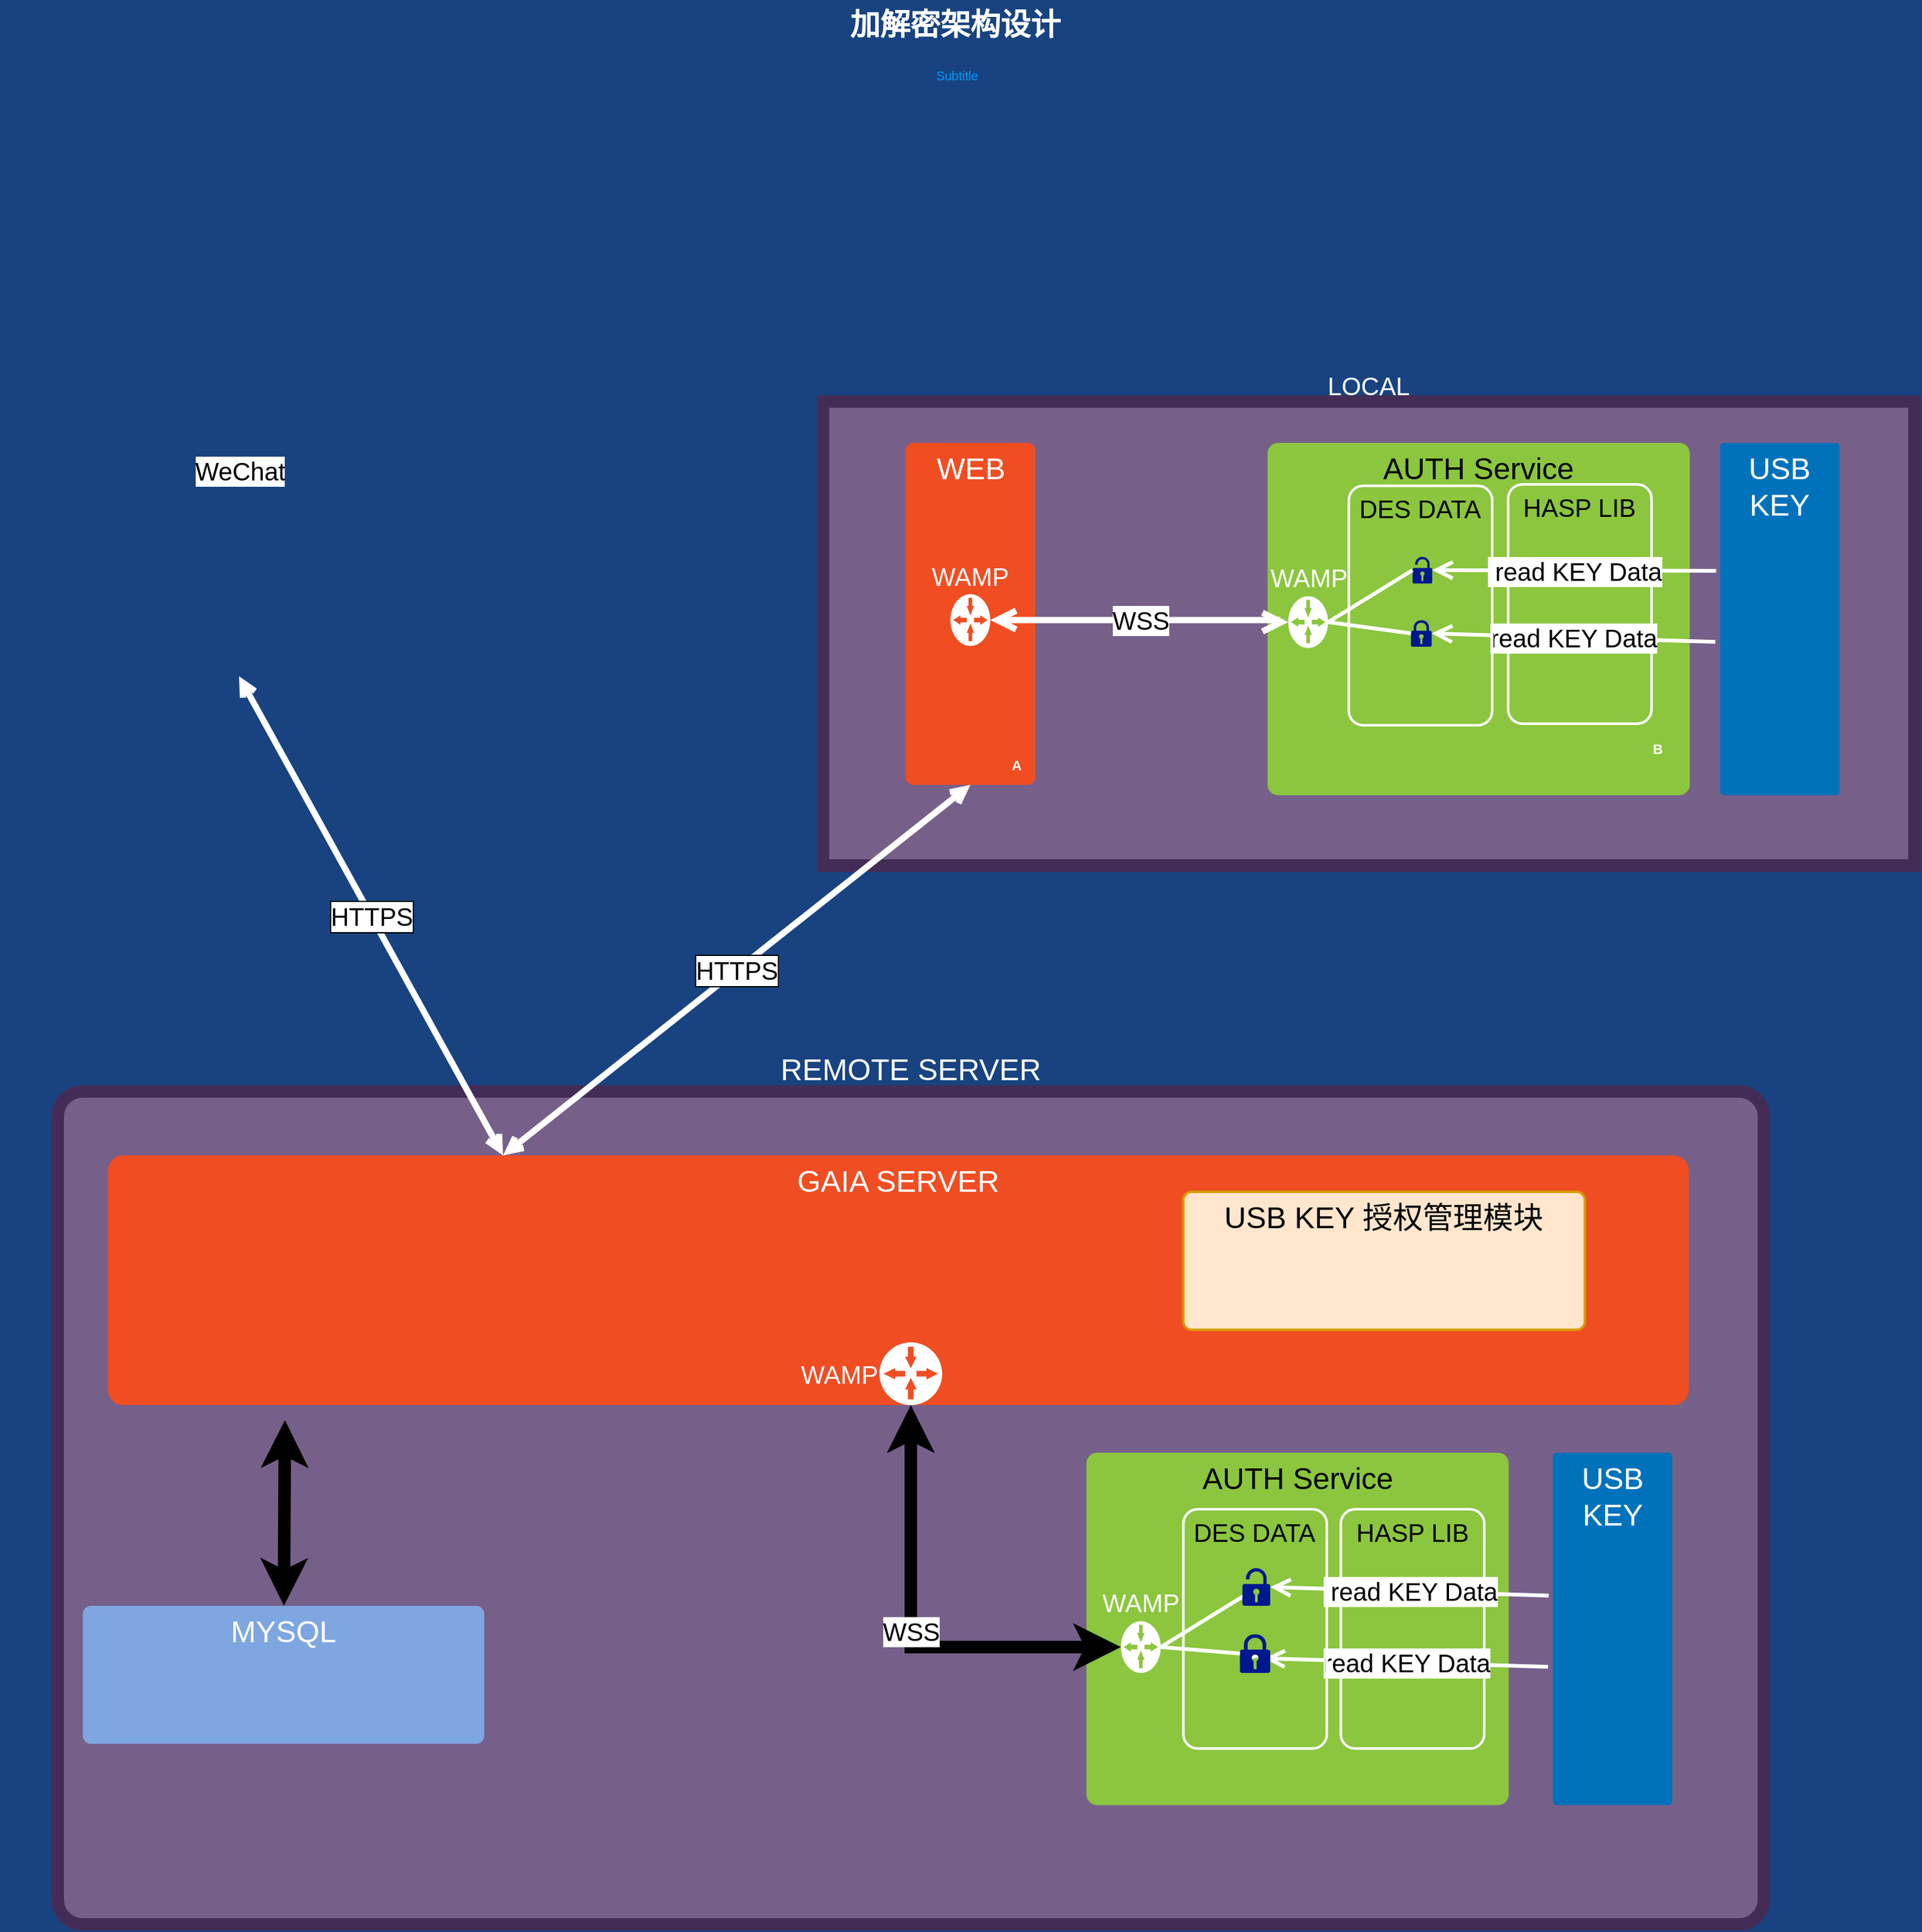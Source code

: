 <mxfile version="14.0.1" type="github">
  <diagram name="Page-1" id="7a6c530e-6e37-e111-ec74-82921da8cc10">
    <mxGraphModel dx="2076" dy="1166" grid="1" gridSize="10" guides="1" tooltips="1" connect="1" arrows="1" fold="1" page="1" pageScale="1.5" pageWidth="1169" pageHeight="826" background="#184380" math="0" shadow="0">
      <root>
        <mxCell id="0" style=";html=1;" />
        <mxCell id="1" style=";html=1;" parent="0" />
        <mxCell id="BfiNtB7ieqx_UeECHfpl-4" value="REMOTE SERVER" style="rounded=1;whiteSpace=wrap;html=1;shadow=0;strokeWidth=10;fillColor=#76608a;fontSize=24;align=center;strokeColor=#432D57;arcSize=3;verticalAlign=bottom;labelPosition=center;verticalLabelPosition=top;fontColor=#ffffff;" vertex="1" parent="1">
          <mxGeometry x="160" y="910" width="1360" height="664" as="geometry" />
        </mxCell>
        <mxCell id="23046e2b9bb16c14-113" value="加解密架构设计" style="text;strokeColor=none;fillColor=none;html=1;fontSize=24;fontStyle=1;verticalAlign=middle;align=center;rounded=0;shadow=0;fontColor=#FFFFFF;" parent="1" vertex="1">
          <mxGeometry x="120" y="40" width="1510" height="40" as="geometry" />
        </mxCell>
        <mxCell id="23046e2b9bb16c14-114" value="Subtitle" style="text;html=1;strokeColor=none;fillColor=none;align=center;verticalAlign=middle;whiteSpace=wrap;rounded=0;shadow=0;fontSize=10;fontColor=#009BFF;" parent="1" vertex="1">
          <mxGeometry x="114" y="90" width="1526" height="20" as="geometry" />
        </mxCell>
        <mxCell id="BfiNtB7ieqx_UeECHfpl-17" value="" style="rounded=0;orthogonalLoop=1;jettySize=auto;html=1;fontSize=20;entryX=0.112;entryY=1.06;entryDx=0;entryDy=0;entryPerimeter=0;startArrow=classic;startFill=1;jumpSize=20;strokeWidth=10;" edge="1" parent="1" source="U88RP4GUEzCZJ0dClJZG-19" target="BfiNtB7ieqx_UeECHfpl-13">
          <mxGeometry relative="1" as="geometry" />
        </mxCell>
        <mxCell id="U88RP4GUEzCZJ0dClJZG-19" value="MYSQL" style="rounded=1;whiteSpace=wrap;html=1;shadow=0;strokeWidth=2;fontSize=24;fontColor=#FFFFFF;align=center;strokeColor=none;arcSize=6;verticalAlign=top;fillColor=#7EA6E0;" parent="1" vertex="1">
          <mxGeometry x="180" y="1320" width="320" height="110" as="geometry" />
        </mxCell>
        <mxCell id="BfiNtB7ieqx_UeECHfpl-1" value="WeChat" style="shape=image;html=1;verticalAlign=bottom;verticalLabelPosition=top;labelBackgroundColor=#ffffff;imageAspect=0;aspect=fixed;image=https://cdn2.iconfinder.com/data/icons/social-media-applications/64/social_media_applications_9-wechat-128.png;fontSize=20;align=center;labelPosition=center;" vertex="1" parent="1">
          <mxGeometry x="230" y="430" width="149" height="149" as="geometry" />
        </mxCell>
        <mxCell id="BfiNtB7ieqx_UeECHfpl-13" value="GAIA SERVER" style="rounded=1;whiteSpace=wrap;html=1;shadow=0;strokeWidth=2;fillColor=#F04D22;fontSize=24;fontColor=#FFFFFF;align=center;strokeColor=none;arcSize=6;verticalAlign=top;" vertex="1" parent="1">
          <mxGeometry x="200" y="961" width="1260" height="199" as="geometry" />
        </mxCell>
        <mxCell id="BfiNtB7ieqx_UeECHfpl-14" value="HTTPS" style="edgeStyle=none;rounded=0;orthogonalLoop=1;jettySize=auto;html=1;startArrow=open;startFill=0;endArrow=open;endFill=0;strokeWidth=5;fontSize=20;labelBackgroundColor=#ffffff;labelBorderColor=#000000;strokeColor=#FFFFFF;entryX=0.25;entryY=0;entryDx=0;entryDy=0;exitX=0.5;exitY=1;exitDx=0;exitDy=0;" edge="1" parent="1" source="BfiNtB7ieqx_UeECHfpl-1" target="BfiNtB7ieqx_UeECHfpl-13">
          <mxGeometry relative="1" as="geometry">
            <mxPoint x="305" y="590" as="sourcePoint" />
            <mxPoint x="840" y="919" as="targetPoint" />
          </mxGeometry>
        </mxCell>
        <mxCell id="BfiNtB7ieqx_UeECHfpl-16" value="LOCAL" style="group;fillColor=#76608a;strokeColor=#432D57;fontColor=#ffffff;fontSize=20;verticalAlign=bottom;labelPosition=center;verticalLabelPosition=top;align=center;strokeWidth=10;" vertex="1" connectable="0" parent="1">
          <mxGeometry x="770" y="360" width="870" height="370" as="geometry" />
        </mxCell>
        <mxCell id="23046e2b9bb16c14-64" value="USB KEY" style="rounded=1;whiteSpace=wrap;html=1;shadow=0;strokeWidth=2;fillColor=#0072BC;fontSize=24;fontColor=#FFFFFF;align=center;strokeColor=none;arcSize=3;verticalAlign=top;" parent="BfiNtB7ieqx_UeECHfpl-16" vertex="1">
          <mxGeometry x="715.051" y="33.036" width="95.255" height="280.804" as="geometry" />
        </mxCell>
        <mxCell id="23046e2b9bb16c14-27" value="AUTH Service" style="rounded=1;whiteSpace=wrap;html=1;shadow=0;strokeWidth=2;fillColor=#8BC63E;fontSize=24;fontColor=#000000;align=center;strokeColor=none;arcSize=3;verticalAlign=top;" parent="BfiNtB7ieqx_UeECHfpl-16" vertex="1">
          <mxGeometry x="354.35" y="33.036" width="336.569" height="280.804" as="geometry" />
        </mxCell>
        <mxCell id="23046e2b9bb16c14-2" value="HASP LIB" style="rounded=1;whiteSpace=wrap;html=1;shadow=0;strokeWidth=2;fillColor=none;fontSize=20;fontColor=#000000;align=center;strokeColor=#FFFFFF;arcSize=10;verticalAlign=top;" parent="BfiNtB7ieqx_UeECHfpl-16" vertex="1">
          <mxGeometry x="546.131" y="66.071" width="114.307" height="190.781" as="geometry" />
        </mxCell>
        <mxCell id="23046e2b9bb16c14-28" value="WEB" style="rounded=1;whiteSpace=wrap;html=1;shadow=0;strokeWidth=2;fillColor=#F04D22;fontSize=24;fontColor=#FFFFFF;align=center;strokeColor=none;arcSize=6;verticalAlign=top;" parent="BfiNtB7ieqx_UeECHfpl-16" vertex="1">
          <mxGeometry x="65.726" y="33.036" width="103.511" height="272.545" as="geometry" />
        </mxCell>
        <mxCell id="24964f25f45c63f1-5" value="WAMP" style="shadow=0;dashed=0;html=1;strokeColor=none;shape=mxgraph.mscae.enterprise.gateway;fillColor=#FFFFFF;rounded=0;fontSize=20;fontColor=#FFFFFF;align=center;labelPosition=center;verticalLabelPosition=top;verticalAlign=bottom;" parent="BfiNtB7ieqx_UeECHfpl-16" vertex="1">
          <mxGeometry x="370.861" y="155.268" width="31.752" height="41.295" as="geometry" />
        </mxCell>
        <mxCell id="23046e2b9bb16c14-71" value="WSS" style="edgeStyle=orthogonalEdgeStyle;html=1;startArrow=open;startFill=0;startSize=10;endArrow=open;endFill=0;endSize=10;strokeWidth=5;fontSize=20;strokeColor=#FFFFFF;rounded=0;" parent="BfiNtB7ieqx_UeECHfpl-16" source="24964f25f45c63f1-4" target="24964f25f45c63f1-5" edge="1">
          <mxGeometry relative="1" as="geometry">
            <Array as="points">
              <mxPoint x="361.971" y="174.263" />
              <mxPoint x="361.971" y="175.915" />
            </Array>
          </mxGeometry>
        </mxCell>
        <mxCell id="24964f25f45c63f1-4" value="WAMP" style="shadow=0;dashed=0;html=1;strokeColor=none;shape=mxgraph.mscae.enterprise.gateway;fillColor=#FFFFFF;rounded=0;fontSize=20;fontColor=#FFFFFF;align=center;labelPosition=center;verticalLabelPosition=top;verticalAlign=bottom;" parent="BfiNtB7ieqx_UeECHfpl-16" vertex="1">
          <mxGeometry x="101.606" y="153.616" width="31.752" height="41.295" as="geometry" />
        </mxCell>
        <mxCell id="23046e2b9bb16c14-74" value="read KEY Data" style="html=1;startArrow=none;startFill=0;startSize=10;endArrow=open;endFill=0;endSize=10;strokeWidth=3;fontSize=20;strokeColor=#FFFFFF;rounded=0;elbow=vertical;entryX=1;entryY=0.5;entryDx=0;entryDy=0;entryPerimeter=0;" parent="BfiNtB7ieqx_UeECHfpl-16" target="U88RP4GUEzCZJ0dClJZG-8" edge="1">
          <mxGeometry relative="1" as="geometry">
            <mxPoint x="711.241" y="191.607" as="sourcePoint" />
            <mxPoint x="548.672" y="191.607" as="targetPoint" />
          </mxGeometry>
        </mxCell>
        <mxCell id="23046e2b9bb16c14-81" value="A" style="text;html=1;strokeColor=none;fillColor=none;align=center;verticalAlign=middle;whiteSpace=wrap;rounded=1;shadow=0;fontSize=11;fontColor=#FFFFFF;fontStyle=1" parent="BfiNtB7ieqx_UeECHfpl-16" vertex="1">
          <mxGeometry x="147.964" y="281.629" width="12.701" height="16.518" as="geometry" />
        </mxCell>
        <mxCell id="23046e2b9bb16c14-82" value="B" style="text;html=1;strokeColor=none;fillColor=none;align=center;verticalAlign=middle;whiteSpace=wrap;rounded=1;shadow=0;fontSize=11;fontColor=#FFFFFF;fontStyle=1" parent="BfiNtB7ieqx_UeECHfpl-16" vertex="1">
          <mxGeometry x="658.533" y="268.415" width="12.701" height="16.518" as="geometry" />
        </mxCell>
        <mxCell id="U88RP4GUEzCZJ0dClJZG-3" value="" style="shape=image;html=1;verticalAlign=top;verticalLabelPosition=bottom;labelBackgroundColor=#ffffff;imageAspect=0;aspect=fixed;image=https://cdn2.iconfinder.com/data/icons/computers-and-hardware-1/32/Computers_and_Hardware_usb_key_storage_data-128.png" parent="BfiNtB7ieqx_UeECHfpl-16" vertex="1">
          <mxGeometry x="735.536" y="123.884" width="54.276" height="54.276" as="geometry" />
        </mxCell>
        <mxCell id="U88RP4GUEzCZJ0dClJZG-5" value="&amp;nbsp;read KEY Data" style="html=1;startArrow=none;startFill=0;startSize=10;endArrow=open;endFill=0;endSize=10;strokeWidth=3;fontSize=20;strokeColor=#FFFFFF;rounded=0;elbow=vertical;entryX=1;entryY=0.5;entryDx=0;entryDy=0;entryPerimeter=0;fontStyle=0;" parent="BfiNtB7ieqx_UeECHfpl-16" target="U88RP4GUEzCZJ0dClJZG-7" edge="1">
          <mxGeometry relative="1" as="geometry">
            <mxPoint x="711.876" y="134.951" as="sourcePoint" />
            <mxPoint x="542.372" y="134.623" as="targetPoint" />
          </mxGeometry>
        </mxCell>
        <mxCell id="U88RP4GUEzCZJ0dClJZG-7" value="" style="aspect=fixed;pointerEvents=1;shadow=0;dashed=0;html=1;strokeColor=none;labelPosition=center;verticalLabelPosition=bottom;verticalAlign=top;align=center;fillColor=#00188D;shape=mxgraph.mscae.enterprise.lock_unlocked;fontSize=20;fontColor=#000000;" parent="BfiNtB7ieqx_UeECHfpl-16" vertex="1">
          <mxGeometry x="469.927" y="123.884" width="15.689" height="21.202" as="geometry" />
        </mxCell>
        <mxCell id="U88RP4GUEzCZJ0dClJZG-8" value="" style="aspect=fixed;pointerEvents=1;shadow=0;dashed=0;html=1;strokeColor=none;labelPosition=center;verticalLabelPosition=bottom;verticalAlign=top;align=center;fillColor=#00188D;shape=mxgraph.mscae.enterprise.lock;fontSize=20;fontColor=#000000;" parent="BfiNtB7ieqx_UeECHfpl-16" vertex="1">
          <mxGeometry x="468.657" y="174.263" width="16.537" height="21.202" as="geometry" />
        </mxCell>
        <mxCell id="U88RP4GUEzCZJ0dClJZG-9" style="edgeStyle=none;rounded=0;orthogonalLoop=1;jettySize=auto;html=1;exitX=0;exitY=0.5;exitDx=0;exitDy=0;exitPerimeter=0;startArrow=open;startFill=0;endArrow=open;endFill=0;strokeWidth=5;fontSize=20;fontColor=#000000;" parent="BfiNtB7ieqx_UeECHfpl-16" source="U88RP4GUEzCZJ0dClJZG-8" target="U88RP4GUEzCZJ0dClJZG-8" edge="1">
          <mxGeometry relative="1" as="geometry" />
        </mxCell>
        <mxCell id="U88RP4GUEzCZJ0dClJZG-15" style="html=1;startArrow=none;startFill=0;startSize=10;endArrow=none;endFill=0;endSize=10;strokeWidth=3;fontSize=11;fontColor=#FFFFFF;strokeColor=#FFFFFF;rounded=0;entryX=0;entryY=0.5;entryDx=0;entryDy=0;entryPerimeter=0;exitX=1;exitY=0.5;exitDx=0;exitDy=0;exitPerimeter=0;" parent="BfiNtB7ieqx_UeECHfpl-16" source="24964f25f45c63f1-5" target="U88RP4GUEzCZJ0dClJZG-7" edge="1">
          <mxGeometry relative="1" as="geometry">
            <mxPoint x="444.526" y="173.438" as="sourcePoint" />
            <mxPoint x="452.146" y="184.174" as="targetPoint" />
          </mxGeometry>
        </mxCell>
        <mxCell id="U88RP4GUEzCZJ0dClJZG-16" style="html=1;startArrow=none;startFill=0;startSize=10;endArrow=none;endFill=0;endSize=10;strokeWidth=3;fontSize=11;fontColor=#FFFFFF;strokeColor=#FFFFFF;rounded=0;entryX=0;entryY=0.5;entryDx=0;entryDy=0;entryPerimeter=0;exitX=1;exitY=0.5;exitDx=0;exitDy=0;exitPerimeter=0;" parent="BfiNtB7ieqx_UeECHfpl-16" source="24964f25f45c63f1-5" target="U88RP4GUEzCZJ0dClJZG-8" edge="1">
          <mxGeometry relative="1" as="geometry">
            <mxPoint x="444.526" y="181.696" as="sourcePoint" />
            <mxPoint x="521.365" y="138.75" as="targetPoint" />
          </mxGeometry>
        </mxCell>
        <mxCell id="U88RP4GUEzCZJ0dClJZG-18" value="DES DATA" style="rounded=1;whiteSpace=wrap;html=1;shadow=0;strokeWidth=2;fillColor=none;fontSize=20;fontColor=#000000;align=center;strokeColor=#FFFFFF;arcSize=10;verticalAlign=top;" parent="BfiNtB7ieqx_UeECHfpl-16" vertex="1">
          <mxGeometry x="419.124" y="67.31" width="114.307" height="190.781" as="geometry" />
        </mxCell>
        <mxCell id="U88RP4GUEzCZJ0dClJZG-20" value="HTTPS" style="edgeStyle=none;rounded=0;orthogonalLoop=1;jettySize=auto;html=1;startArrow=open;startFill=0;endArrow=open;endFill=0;strokeWidth=5;fontSize=20;labelBackgroundColor=#ffffff;labelBorderColor=#000000;strokeColor=#FFFFFF;exitX=0.5;exitY=1;exitDx=0;exitDy=0;entryX=0.25;entryY=0;entryDx=0;entryDy=0;" parent="1" source="23046e2b9bb16c14-28" target="BfiNtB7ieqx_UeECHfpl-13" edge="1">
          <mxGeometry relative="1" as="geometry">
            <mxPoint x="310" y="910" as="targetPoint" />
          </mxGeometry>
        </mxCell>
        <mxCell id="BfiNtB7ieqx_UeECHfpl-20" value="WAMP" style="shadow=0;dashed=0;html=1;strokeColor=none;shape=mxgraph.mscae.enterprise.gateway;fillColor=#FFFFFF;rounded=0;fontSize=20;fontColor=#FFFFFF;align=right;labelPosition=left;verticalLabelPosition=middle;verticalAlign=middle;" vertex="1" parent="1">
          <mxGeometry x="815" y="1110" width="50" height="50" as="geometry" />
        </mxCell>
        <mxCell id="BfiNtB7ieqx_UeECHfpl-21" value="USB KEY" style="rounded=1;whiteSpace=wrap;html=1;shadow=0;strokeWidth=2;fillColor=#0072BC;fontSize=24;fontColor=#FFFFFF;align=center;strokeColor=none;arcSize=3;verticalAlign=top;" vertex="1" parent="1">
          <mxGeometry x="1351.691" y="1198.016" width="95.255" height="280.804" as="geometry" />
        </mxCell>
        <mxCell id="BfiNtB7ieqx_UeECHfpl-22" value="AUTH Service" style="rounded=1;whiteSpace=wrap;html=1;shadow=0;strokeWidth=2;fillColor=#8BC63E;fontSize=24;fontColor=#000000;align=center;strokeColor=none;arcSize=3;verticalAlign=top;" vertex="1" parent="1">
          <mxGeometry x="980.0" y="1198.016" width="336.569" height="280.804" as="geometry" />
        </mxCell>
        <mxCell id="BfiNtB7ieqx_UeECHfpl-23" value="HASP LIB" style="rounded=1;whiteSpace=wrap;html=1;shadow=0;strokeWidth=2;fillColor=none;fontSize=20;fontColor=#000000;align=center;strokeColor=#FFFFFF;arcSize=10;verticalAlign=top;" vertex="1" parent="1">
          <mxGeometry x="1182.771" y="1243.031" width="114.307" height="190.781" as="geometry" />
        </mxCell>
        <mxCell id="BfiNtB7ieqx_UeECHfpl-24" value="WAMP" style="shadow=0;dashed=0;html=1;strokeColor=none;shape=mxgraph.mscae.enterprise.gateway;fillColor=#FFFFFF;rounded=0;fontSize=20;fontColor=#FFFFFF;align=center;labelPosition=center;verticalLabelPosition=top;verticalAlign=bottom;" vertex="1" parent="1">
          <mxGeometry x="1007.501" y="1332.228" width="31.752" height="41.295" as="geometry" />
        </mxCell>
        <mxCell id="BfiNtB7ieqx_UeECHfpl-26" value="read KEY Data" style="html=1;startArrow=none;startFill=0;startSize=10;endArrow=open;endFill=0;endSize=10;strokeWidth=3;fontSize=20;strokeColor=#FFFFFF;rounded=0;elbow=vertical;entryX=1;entryY=0.5;entryDx=0;entryDy=0;entryPerimeter=0;" edge="1" parent="1">
          <mxGeometry relative="1" as="geometry">
            <mxPoint x="1347.881" y="1368.567" as="sourcePoint" />
            <mxPoint x="1121.834" y="1361.824" as="targetPoint" />
          </mxGeometry>
        </mxCell>
        <mxCell id="BfiNtB7ieqx_UeECHfpl-27" value="" style="shape=image;html=1;verticalAlign=top;verticalLabelPosition=bottom;labelBackgroundColor=#ffffff;imageAspect=0;aspect=fixed;image=https://cdn2.iconfinder.com/data/icons/computers-and-hardware-1/32/Computers_and_Hardware_usb_key_storage_data-128.png" vertex="1" parent="1">
          <mxGeometry x="1358.676" y="1311.284" width="54.276" height="54.276" as="geometry" />
        </mxCell>
        <mxCell id="BfiNtB7ieqx_UeECHfpl-29" style="html=1;startArrow=none;startFill=0;startSize=10;endArrow=none;endFill=0;endSize=10;strokeWidth=3;fontSize=11;fontColor=#FFFFFF;strokeColor=#FFFFFF;rounded=0;entryX=0;entryY=0.5;entryDx=0;entryDy=0;entryPerimeter=0;exitX=1;exitY=0.5;exitDx=0;exitDy=0;exitPerimeter=0;" edge="1" parent="1" source="BfiNtB7ieqx_UeECHfpl-24">
          <mxGeometry relative="1" as="geometry">
            <mxPoint x="311.166" y="990.398" as="sourcePoint" />
            <mxPoint x="1106.567" y="1311.445" as="targetPoint" />
          </mxGeometry>
        </mxCell>
        <mxCell id="BfiNtB7ieqx_UeECHfpl-30" style="html=1;startArrow=none;startFill=0;startSize=10;endArrow=none;endFill=0;endSize=10;strokeWidth=3;fontSize=11;fontColor=#FFFFFF;strokeColor=#FFFFFF;rounded=0;entryX=0;entryY=0.5;entryDx=0;entryDy=0;entryPerimeter=0;exitX=1;exitY=0.5;exitDx=0;exitDy=0;exitPerimeter=0;" edge="1" parent="1" source="BfiNtB7ieqx_UeECHfpl-32">
          <mxGeometry relative="1" as="geometry">
            <mxPoint x="311.166" y="998.656" as="sourcePoint" />
            <mxPoint x="1105.297" y="1361.824" as="targetPoint" />
          </mxGeometry>
        </mxCell>
        <mxCell id="BfiNtB7ieqx_UeECHfpl-19" value="WSS" style="rounded=0;orthogonalLoop=1;jettySize=auto;html=1;fontSize=20;entryX=0.5;entryY=1;entryDx=0;entryDy=0;entryPerimeter=0;startArrow=classic;startFill=1;jumpSize=20;strokeWidth=10;exitX=0;exitY=0.5;exitDx=0;exitDy=0;edgeStyle=orthogonalEdgeStyle;exitPerimeter=0;" edge="1" parent="1" source="BfiNtB7ieqx_UeECHfpl-24" target="BfiNtB7ieqx_UeECHfpl-20">
          <mxGeometry relative="1" as="geometry">
            <mxPoint x="840" y="1230" as="sourcePoint" />
            <mxPoint x="900.97" y="1071" as="targetPoint" />
          </mxGeometry>
        </mxCell>
        <mxCell id="BfiNtB7ieqx_UeECHfpl-32" value="" style="aspect=fixed;pointerEvents=1;shadow=0;dashed=0;html=1;strokeColor=none;labelPosition=center;verticalLabelPosition=bottom;verticalAlign=top;align=center;fillColor=#00188D;shape=mxgraph.mscae.enterprise.lock;fontSize=20;fontColor=#FFFFFF;" vertex="1" parent="1">
          <mxGeometry x="1102.32" y="1342.52" width="24.18" height="31" as="geometry" />
        </mxCell>
        <mxCell id="BfiNtB7ieqx_UeECHfpl-33" style="html=1;startArrow=none;startFill=0;startSize=10;endArrow=none;endFill=0;endSize=10;strokeWidth=3;fontSize=11;fontColor=#FFFFFF;strokeColor=#FFFFFF;rounded=0;entryX=0;entryY=0.5;entryDx=0;entryDy=0;entryPerimeter=0;exitX=1;exitY=0.5;exitDx=0;exitDy=0;exitPerimeter=0;" edge="1" parent="1" source="BfiNtB7ieqx_UeECHfpl-24" target="BfiNtB7ieqx_UeECHfpl-32">
          <mxGeometry relative="1" as="geometry">
            <mxPoint x="1039.253" y="1352.875" as="sourcePoint" />
            <mxPoint x="1105.297" y="1361.824" as="targetPoint" />
          </mxGeometry>
        </mxCell>
        <mxCell id="BfiNtB7ieqx_UeECHfpl-31" value="" style="aspect=fixed;pointerEvents=1;shadow=0;dashed=0;html=1;strokeColor=none;labelPosition=center;verticalLabelPosition=bottom;verticalAlign=top;align=center;fillColor=#00188D;shape=mxgraph.mscae.enterprise.lock_unlocked;fontSize=20;fontColor=#FFFFFF;" vertex="1" parent="1">
          <mxGeometry x="1104.3" y="1290" width="22.2" height="30" as="geometry" />
        </mxCell>
        <mxCell id="BfiNtB7ieqx_UeECHfpl-35" value="&amp;nbsp;read KEY Data" style="html=1;startArrow=none;startFill=0;startSize=10;endArrow=open;endFill=0;endSize=10;strokeWidth=3;fontSize=20;strokeColor=#FFFFFF;rounded=0;elbow=vertical;entryX=1;entryY=0.5;entryDx=0;entryDy=0;entryPerimeter=0;fontStyle=0;" edge="1" parent="1" target="BfiNtB7ieqx_UeECHfpl-31">
          <mxGeometry relative="1" as="geometry">
            <mxPoint x="1348.516" y="1311.911" as="sourcePoint" />
            <mxPoint x="1122.256" y="1311.445" as="targetPoint" />
          </mxGeometry>
        </mxCell>
        <mxCell id="BfiNtB7ieqx_UeECHfpl-36" value="DES DATA" style="rounded=1;whiteSpace=wrap;html=1;shadow=0;strokeWidth=2;fillColor=none;fontSize=20;fontColor=#000000;align=center;strokeColor=#FFFFFF;arcSize=10;verticalAlign=top;" vertex="1" parent="1">
          <mxGeometry x="1057.254" y="1243.03" width="114.307" height="190.781" as="geometry" />
        </mxCell>
        <mxCell id="BfiNtB7ieqx_UeECHfpl-39" value="USB KEY 授权管理模块" style="rounded=1;whiteSpace=wrap;html=1;shadow=0;strokeWidth=2;fontSize=24;align=center;arcSize=6;verticalAlign=top;fillColor=#ffe6cc;strokeColor=#d79b00;" vertex="1" parent="1">
          <mxGeometry x="1057.25" y="990" width="320" height="110" as="geometry" />
        </mxCell>
      </root>
    </mxGraphModel>
  </diagram>
</mxfile>
